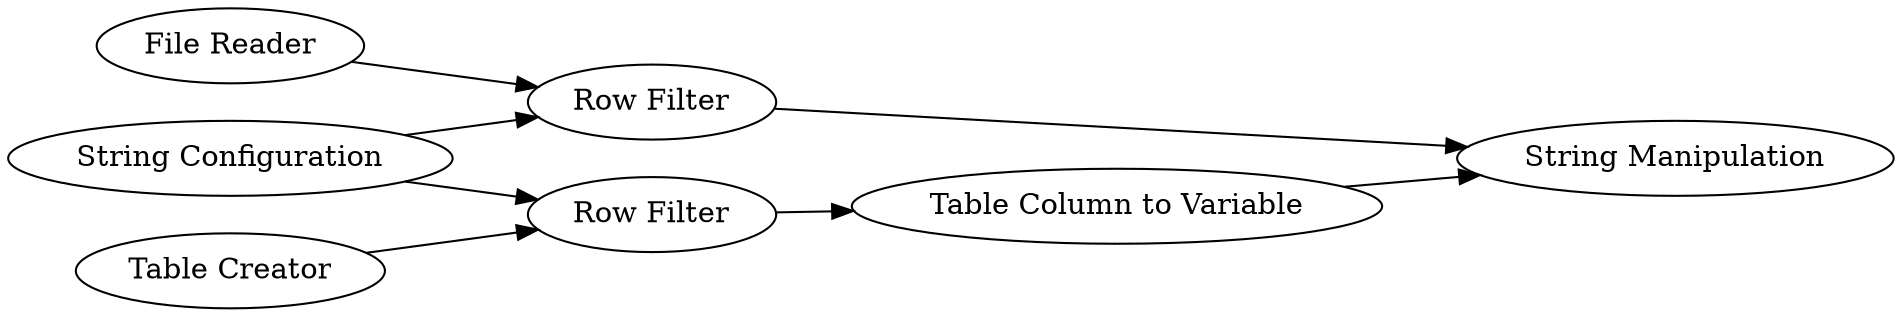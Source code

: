 digraph {
	11 -> 9
	8 -> 9
	13 -> 14
	11 -> 14
	9 -> 12
	15 -> 12
	14 -> 15
	13 [label="Table Creator"]
	9 [label="Row Filter"]
	11 [label="String Configuration"]
	8 [label="File Reader"]
	15 [label="Table Column to Variable"]
	14 [label="Row Filter"]
	12 [label="String Manipulation"]
	rankdir=LR
}
